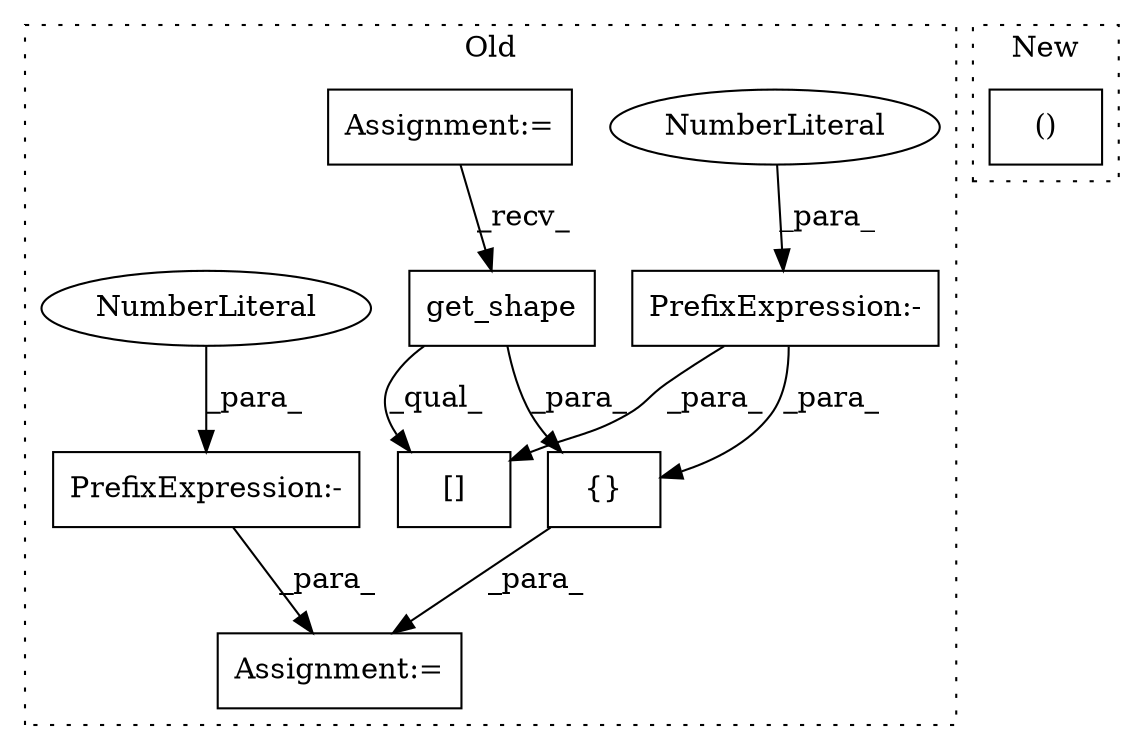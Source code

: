 digraph G {
subgraph cluster0 {
1 [label="get_shape" a="32" s="8356" l="11" shape="box"];
3 [label="[]" a="2" s="8354,8370" l="14,1" shape="box"];
4 [label="{}" a="4" s="8804,8811" l="1,1" shape="box"];
5 [label="PrefixExpression:-" a="38" s="8368" l="1" shape="box"];
6 [label="NumberLiteral" a="34" s="8369" l="1" shape="ellipse"];
7 [label="Assignment:=" a="7" s="8337" l="1" shape="box"];
8 [label="Assignment:=" a="7" s="8750" l="1" shape="box"];
9 [label="PrefixExpression:-" a="38" s="8433" l="1" shape="box"];
10 [label="NumberLiteral" a="34" s="8434" l="1" shape="ellipse"];
label = "Old";
style="dotted";
}
subgraph cluster1 {
2 [label="()" a="106" s="8577" l="16" shape="box"];
label = "New";
style="dotted";
}
1 -> 3 [label="_qual_"];
1 -> 4 [label="_para_"];
4 -> 8 [label="_para_"];
5 -> 4 [label="_para_"];
5 -> 3 [label="_para_"];
6 -> 5 [label="_para_"];
7 -> 1 [label="_recv_"];
9 -> 8 [label="_para_"];
10 -> 9 [label="_para_"];
}